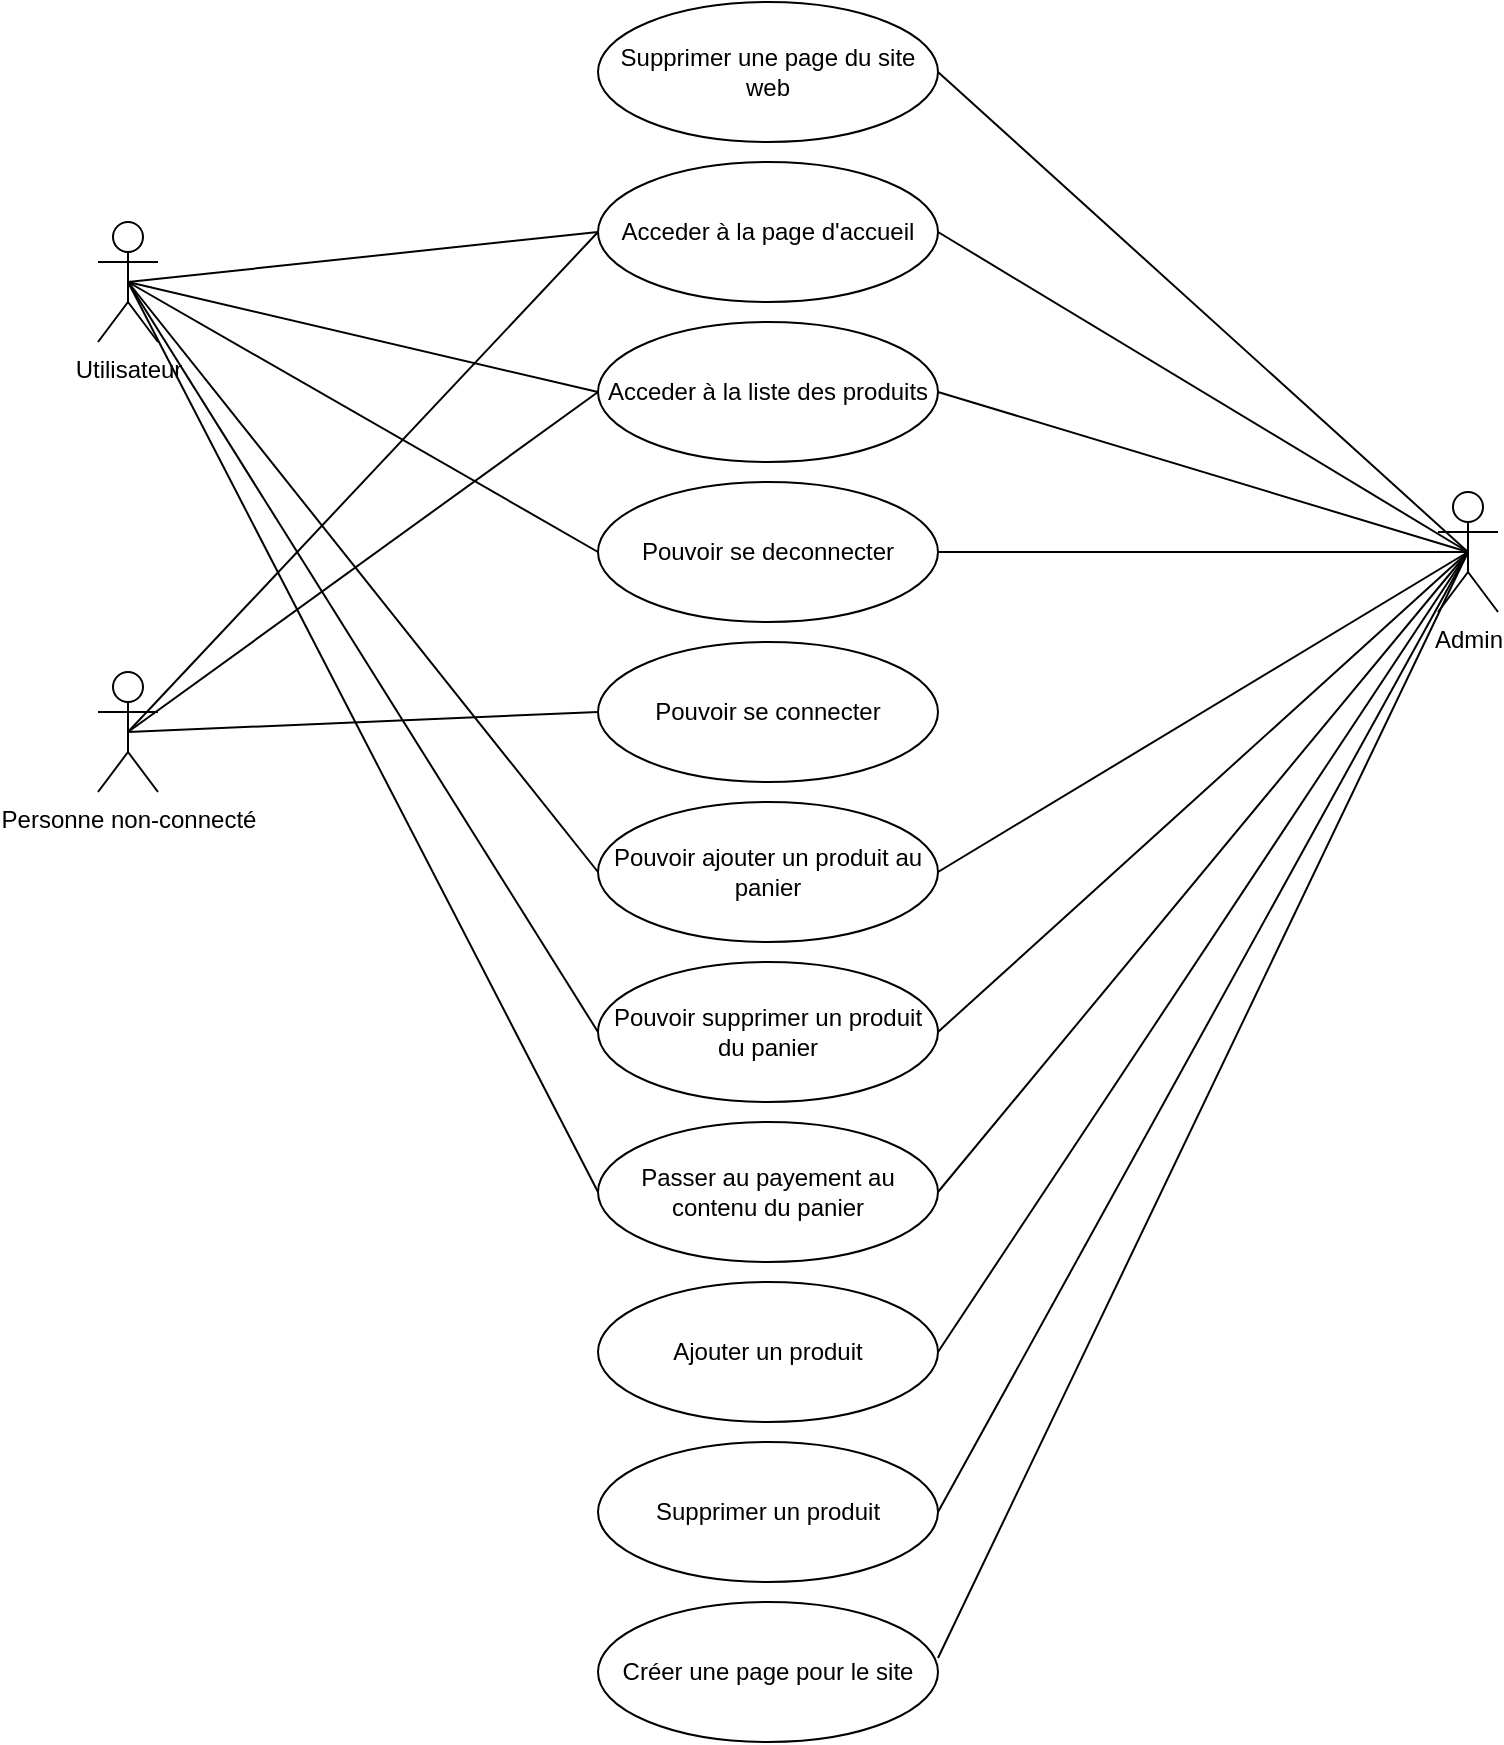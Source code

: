 <mxfile version="20.8.10" type="device"><diagram name="Page-1" id="0oNo8ADed9fxG3P2KXQw"><mxGraphModel dx="1951" dy="1021" grid="1" gridSize="10" guides="1" tooltips="1" connect="1" arrows="1" fold="1" page="1" pageScale="1" pageWidth="827" pageHeight="1169" math="0" shadow="0"><root><mxCell id="0"/><mxCell id="1" parent="0"/><mxCell id="mYVRroLQRMJJZtPRS34C-9" value="Utilisateur" style="shape=umlActor;verticalLabelPosition=bottom;verticalAlign=top;html=1;outlineConnect=0;" parent="1" vertex="1"><mxGeometry x="70" y="130" width="30" height="60" as="geometry"/></mxCell><mxCell id="mYVRroLQRMJJZtPRS34C-11" value="Acceder à la page d'accueil" style="ellipse;whiteSpace=wrap;html=1;" parent="1" vertex="1"><mxGeometry x="320" y="100" width="170" height="70" as="geometry"/></mxCell><mxCell id="mYVRroLQRMJJZtPRS34C-12" value="Acceder à la liste des produits" style="ellipse;whiteSpace=wrap;html=1;" parent="1" vertex="1"><mxGeometry x="320" y="180" width="170" height="70" as="geometry"/></mxCell><mxCell id="mYVRroLQRMJJZtPRS34C-14" value="Pouvoir se deconnecter" style="ellipse;whiteSpace=wrap;html=1;" parent="1" vertex="1"><mxGeometry x="320" y="260" width="170" height="70" as="geometry"/></mxCell><mxCell id="mYVRroLQRMJJZtPRS34C-19" value="" style="endArrow=none;html=1;rounded=0;entryX=0;entryY=0.5;entryDx=0;entryDy=0;exitX=0.5;exitY=0.5;exitDx=0;exitDy=0;exitPerimeter=0;" parent="1" source="mYVRroLQRMJJZtPRS34C-9" target="mYVRroLQRMJJZtPRS34C-11" edge="1"><mxGeometry width="50" height="50" relative="1" as="geometry"><mxPoint x="140" y="110" as="sourcePoint"/><mxPoint x="700" y="190" as="targetPoint"/></mxGeometry></mxCell><mxCell id="mYVRroLQRMJJZtPRS34C-21" value="" style="endArrow=none;html=1;rounded=0;entryX=0;entryY=0.5;entryDx=0;entryDy=0;exitX=0.5;exitY=0.5;exitDx=0;exitDy=0;exitPerimeter=0;" parent="1" source="mYVRroLQRMJJZtPRS34C-9" target="mYVRroLQRMJJZtPRS34C-12" edge="1"><mxGeometry width="50" height="50" relative="1" as="geometry"><mxPoint x="90" y="160" as="sourcePoint"/><mxPoint x="310" y="140" as="targetPoint"/></mxGeometry></mxCell><mxCell id="mYVRroLQRMJJZtPRS34C-23" value="" style="endArrow=none;html=1;rounded=0;exitX=0;exitY=0.5;exitDx=0;exitDy=0;entryX=0.5;entryY=0.5;entryDx=0;entryDy=0;entryPerimeter=0;" parent="1" source="mYVRroLQRMJJZtPRS34C-14" target="mYVRroLQRMJJZtPRS34C-9" edge="1"><mxGeometry width="50" height="50" relative="1" as="geometry"><mxPoint x="600" y="390" as="sourcePoint"/><mxPoint x="140" y="180" as="targetPoint"/></mxGeometry></mxCell><mxCell id="mYVRroLQRMJJZtPRS34C-24" value="Personne non-connecté" style="shape=umlActor;verticalLabelPosition=bottom;verticalAlign=top;html=1;outlineConnect=0;" parent="1" vertex="1"><mxGeometry x="70" y="355" width="30" height="60" as="geometry"/></mxCell><mxCell id="mYVRroLQRMJJZtPRS34C-27" value="Pouvoir se connecter" style="ellipse;whiteSpace=wrap;html=1;" parent="1" vertex="1"><mxGeometry x="320" y="340" width="170" height="70" as="geometry"/></mxCell><mxCell id="mYVRroLQRMJJZtPRS34C-31" value="" style="endArrow=none;html=1;rounded=0;entryX=0;entryY=0.5;entryDx=0;entryDy=0;exitX=0.5;exitY=0.5;exitDx=0;exitDy=0;exitPerimeter=0;" parent="1" source="mYVRroLQRMJJZtPRS34C-24" target="mYVRroLQRMJJZtPRS34C-11" edge="1"><mxGeometry width="50" height="50" relative="1" as="geometry"><mxPoint x="110" y="360" as="sourcePoint"/><mxPoint x="540" y="200" as="targetPoint"/></mxGeometry></mxCell><mxCell id="mYVRroLQRMJJZtPRS34C-32" value="" style="endArrow=none;html=1;rounded=0;entryX=0;entryY=0.5;entryDx=0;entryDy=0;exitX=0.5;exitY=0.5;exitDx=0;exitDy=0;exitPerimeter=0;" parent="1" source="mYVRroLQRMJJZtPRS34C-24" target="mYVRroLQRMJJZtPRS34C-12" edge="1"><mxGeometry width="50" height="50" relative="1" as="geometry"><mxPoint x="110" y="370" as="sourcePoint"/><mxPoint x="700" y="390" as="targetPoint"/></mxGeometry></mxCell><mxCell id="mYVRroLQRMJJZtPRS34C-34" value="" style="endArrow=none;html=1;rounded=0;entryX=0;entryY=0.5;entryDx=0;entryDy=0;exitX=0.5;exitY=0.5;exitDx=0;exitDy=0;exitPerimeter=0;" parent="1" source="mYVRroLQRMJJZtPRS34C-24" target="mYVRroLQRMJJZtPRS34C-27" edge="1"><mxGeometry width="50" height="50" relative="1" as="geometry"><mxPoint x="110" y="390" as="sourcePoint"/><mxPoint x="700" y="390" as="targetPoint"/></mxGeometry></mxCell><mxCell id="mYVRroLQRMJJZtPRS34C-35" value="Admin" style="shape=umlActor;verticalLabelPosition=bottom;verticalAlign=top;html=1;outlineConnect=0;" parent="1" vertex="1"><mxGeometry x="740" y="265" width="30" height="60" as="geometry"/></mxCell><mxCell id="mYVRroLQRMJJZtPRS34C-36" value="" style="endArrow=none;html=1;rounded=0;entryX=1;entryY=0.5;entryDx=0;entryDy=0;exitX=0.5;exitY=0.5;exitDx=0;exitDy=0;exitPerimeter=0;" parent="1" source="mYVRroLQRMJJZtPRS34C-35" target="mYVRroLQRMJJZtPRS34C-11" edge="1"><mxGeometry width="50" height="50" relative="1" as="geometry"><mxPoint x="650" y="440" as="sourcePoint"/><mxPoint x="700" y="390" as="targetPoint"/></mxGeometry></mxCell><mxCell id="mYVRroLQRMJJZtPRS34C-37" value="" style="endArrow=none;html=1;rounded=0;exitX=1;exitY=0.5;exitDx=0;exitDy=0;entryX=0.5;entryY=0.5;entryDx=0;entryDy=0;entryPerimeter=0;" parent="1" source="mYVRroLQRMJJZtPRS34C-12" target="mYVRroLQRMJJZtPRS34C-35" edge="1"><mxGeometry width="50" height="50" relative="1" as="geometry"><mxPoint x="650" y="440" as="sourcePoint"/><mxPoint x="700" y="390" as="targetPoint"/></mxGeometry></mxCell><mxCell id="mYVRroLQRMJJZtPRS34C-39" value="" style="endArrow=none;html=1;rounded=0;exitX=1;exitY=0.5;exitDx=0;exitDy=0;entryX=0.5;entryY=0.5;entryDx=0;entryDy=0;entryPerimeter=0;" parent="1" source="mYVRroLQRMJJZtPRS34C-14" target="mYVRroLQRMJJZtPRS34C-35" edge="1"><mxGeometry width="50" height="50" relative="1" as="geometry"><mxPoint x="650" y="440" as="sourcePoint"/><mxPoint x="700" y="390" as="targetPoint"/></mxGeometry></mxCell><mxCell id="2VBWCSLz3CsBzng9X-En-1" value="Pouvoir ajouter un produit au panier" style="ellipse;whiteSpace=wrap;html=1;" vertex="1" parent="1"><mxGeometry x="320" y="420" width="170" height="70" as="geometry"/></mxCell><mxCell id="2VBWCSLz3CsBzng9X-En-2" value="Pouvoir supprimer un produit du panier" style="ellipse;whiteSpace=wrap;html=1;" vertex="1" parent="1"><mxGeometry x="320" y="500" width="170" height="70" as="geometry"/></mxCell><mxCell id="2VBWCSLz3CsBzng9X-En-3" value="" style="endArrow=none;html=1;rounded=0;exitX=0;exitY=0.5;exitDx=0;exitDy=0;entryX=0.5;entryY=0.5;entryDx=0;entryDy=0;entryPerimeter=0;" edge="1" parent="1" source="2VBWCSLz3CsBzng9X-En-1" target="mYVRroLQRMJJZtPRS34C-9"><mxGeometry width="50" height="50" relative="1" as="geometry"><mxPoint x="370" y="420" as="sourcePoint"/><mxPoint x="70" y="250" as="targetPoint"/></mxGeometry></mxCell><mxCell id="2VBWCSLz3CsBzng9X-En-4" value="" style="endArrow=none;html=1;rounded=0;exitX=0;exitY=0.5;exitDx=0;exitDy=0;entryX=0.5;entryY=0.5;entryDx=0;entryDy=0;entryPerimeter=0;" edge="1" parent="1" source="2VBWCSLz3CsBzng9X-En-2" target="mYVRroLQRMJJZtPRS34C-9"><mxGeometry width="50" height="50" relative="1" as="geometry"><mxPoint x="400" y="370" as="sourcePoint"/><mxPoint x="450" y="320" as="targetPoint"/></mxGeometry></mxCell><mxCell id="2VBWCSLz3CsBzng9X-En-5" value="Passer au payement au contenu du panier" style="ellipse;whiteSpace=wrap;html=1;" vertex="1" parent="1"><mxGeometry x="320" y="580" width="170" height="70" as="geometry"/></mxCell><mxCell id="2VBWCSLz3CsBzng9X-En-6" value="" style="endArrow=none;html=1;rounded=0;entryX=0;entryY=0.5;entryDx=0;entryDy=0;exitX=0.5;exitY=0.5;exitDx=0;exitDy=0;exitPerimeter=0;" edge="1" parent="1" source="mYVRroLQRMJJZtPRS34C-9" target="2VBWCSLz3CsBzng9X-En-5"><mxGeometry width="50" height="50" relative="1" as="geometry"><mxPoint x="90" y="160" as="sourcePoint"/><mxPoint x="450" y="320" as="targetPoint"/></mxGeometry></mxCell><mxCell id="2VBWCSLz3CsBzng9X-En-7" value="" style="endArrow=none;html=1;rounded=0;entryX=1;entryY=0.5;entryDx=0;entryDy=0;exitX=0.5;exitY=0.5;exitDx=0;exitDy=0;exitPerimeter=0;" edge="1" parent="1" source="mYVRroLQRMJJZtPRS34C-35" target="2VBWCSLz3CsBzng9X-En-8"><mxGeometry width="50" height="50" relative="1" as="geometry"><mxPoint x="670" y="370" as="sourcePoint"/><mxPoint x="470" y="330" as="targetPoint"/></mxGeometry></mxCell><mxCell id="2VBWCSLz3CsBzng9X-En-8" value="Ajouter un produit" style="ellipse;whiteSpace=wrap;html=1;" vertex="1" parent="1"><mxGeometry x="320" y="660" width="170" height="70" as="geometry"/></mxCell><mxCell id="2VBWCSLz3CsBzng9X-En-9" value="Supprimer un produit" style="ellipse;whiteSpace=wrap;html=1;" vertex="1" parent="1"><mxGeometry x="320" y="740" width="170" height="70" as="geometry"/></mxCell><mxCell id="2VBWCSLz3CsBzng9X-En-10" value="" style="endArrow=none;html=1;rounded=0;entryX=1;entryY=0.5;entryDx=0;entryDy=0;exitX=0.5;exitY=0.5;exitDx=0;exitDy=0;exitPerimeter=0;" edge="1" parent="1" source="mYVRroLQRMJJZtPRS34C-35" target="2VBWCSLz3CsBzng9X-En-9"><mxGeometry width="50" height="50" relative="1" as="geometry"><mxPoint x="700" y="380" as="sourcePoint"/><mxPoint x="500.0" y="705" as="targetPoint"/></mxGeometry></mxCell><mxCell id="2VBWCSLz3CsBzng9X-En-11" value="Créer une page pour le site" style="ellipse;whiteSpace=wrap;html=1;" vertex="1" parent="1"><mxGeometry x="320" y="820" width="170" height="70" as="geometry"/></mxCell><mxCell id="2VBWCSLz3CsBzng9X-En-12" value="Supprimer une page du site web" style="ellipse;whiteSpace=wrap;html=1;" vertex="1" parent="1"><mxGeometry x="320" y="20" width="170" height="70" as="geometry"/></mxCell><mxCell id="2VBWCSLz3CsBzng9X-En-13" value="" style="endArrow=none;html=1;rounded=0;entryX=1;entryY=0.5;entryDx=0;entryDy=0;exitX=0.5;exitY=0.5;exitDx=0;exitDy=0;exitPerimeter=0;" edge="1" parent="1" source="mYVRroLQRMJJZtPRS34C-35" target="2VBWCSLz3CsBzng9X-En-12"><mxGeometry width="50" height="50" relative="1" as="geometry"><mxPoint x="815" y="-10" as="sourcePoint"/><mxPoint x="550" y="390" as="targetPoint"/></mxGeometry></mxCell><mxCell id="2VBWCSLz3CsBzng9X-En-14" value="" style="endArrow=none;html=1;rounded=0;entryX=1;entryY=0.4;entryDx=0;entryDy=0;exitX=0.5;exitY=0.5;exitDx=0;exitDy=0;exitPerimeter=0;entryPerimeter=0;" edge="1" parent="1" source="mYVRroLQRMJJZtPRS34C-35" target="2VBWCSLz3CsBzng9X-En-11"><mxGeometry width="50" height="50" relative="1" as="geometry"><mxPoint x="775" y="315" as="sourcePoint"/><mxPoint x="510" y="715" as="targetPoint"/></mxGeometry></mxCell><mxCell id="2VBWCSLz3CsBzng9X-En-16" value="" style="endArrow=none;html=1;rounded=0;entryX=1;entryY=0.5;entryDx=0;entryDy=0;exitX=0.5;exitY=0.5;exitDx=0;exitDy=0;exitPerimeter=0;" edge="1" parent="1" source="mYVRroLQRMJJZtPRS34C-35" target="2VBWCSLz3CsBzng9X-En-5"><mxGeometry width="50" height="50" relative="1" as="geometry"><mxPoint x="765" y="305" as="sourcePoint"/><mxPoint x="500" y="858" as="targetPoint"/></mxGeometry></mxCell><mxCell id="2VBWCSLz3CsBzng9X-En-17" value="" style="endArrow=none;html=1;rounded=0;entryX=1;entryY=0.5;entryDx=0;entryDy=0;exitX=0.5;exitY=0.5;exitDx=0;exitDy=0;exitPerimeter=0;" edge="1" parent="1" source="mYVRroLQRMJJZtPRS34C-35" target="2VBWCSLz3CsBzng9X-En-2"><mxGeometry width="50" height="50" relative="1" as="geometry"><mxPoint x="765" y="305" as="sourcePoint"/><mxPoint x="500.0" y="625.0" as="targetPoint"/></mxGeometry></mxCell><mxCell id="2VBWCSLz3CsBzng9X-En-18" value="" style="endArrow=none;html=1;rounded=0;entryX=1;entryY=0.5;entryDx=0;entryDy=0;exitX=0.5;exitY=0.5;exitDx=0;exitDy=0;exitPerimeter=0;" edge="1" parent="1" source="mYVRroLQRMJJZtPRS34C-35" target="2VBWCSLz3CsBzng9X-En-1"><mxGeometry width="50" height="50" relative="1" as="geometry"><mxPoint x="775" y="315" as="sourcePoint"/><mxPoint x="510.0" y="635.0" as="targetPoint"/></mxGeometry></mxCell></root></mxGraphModel></diagram></mxfile>